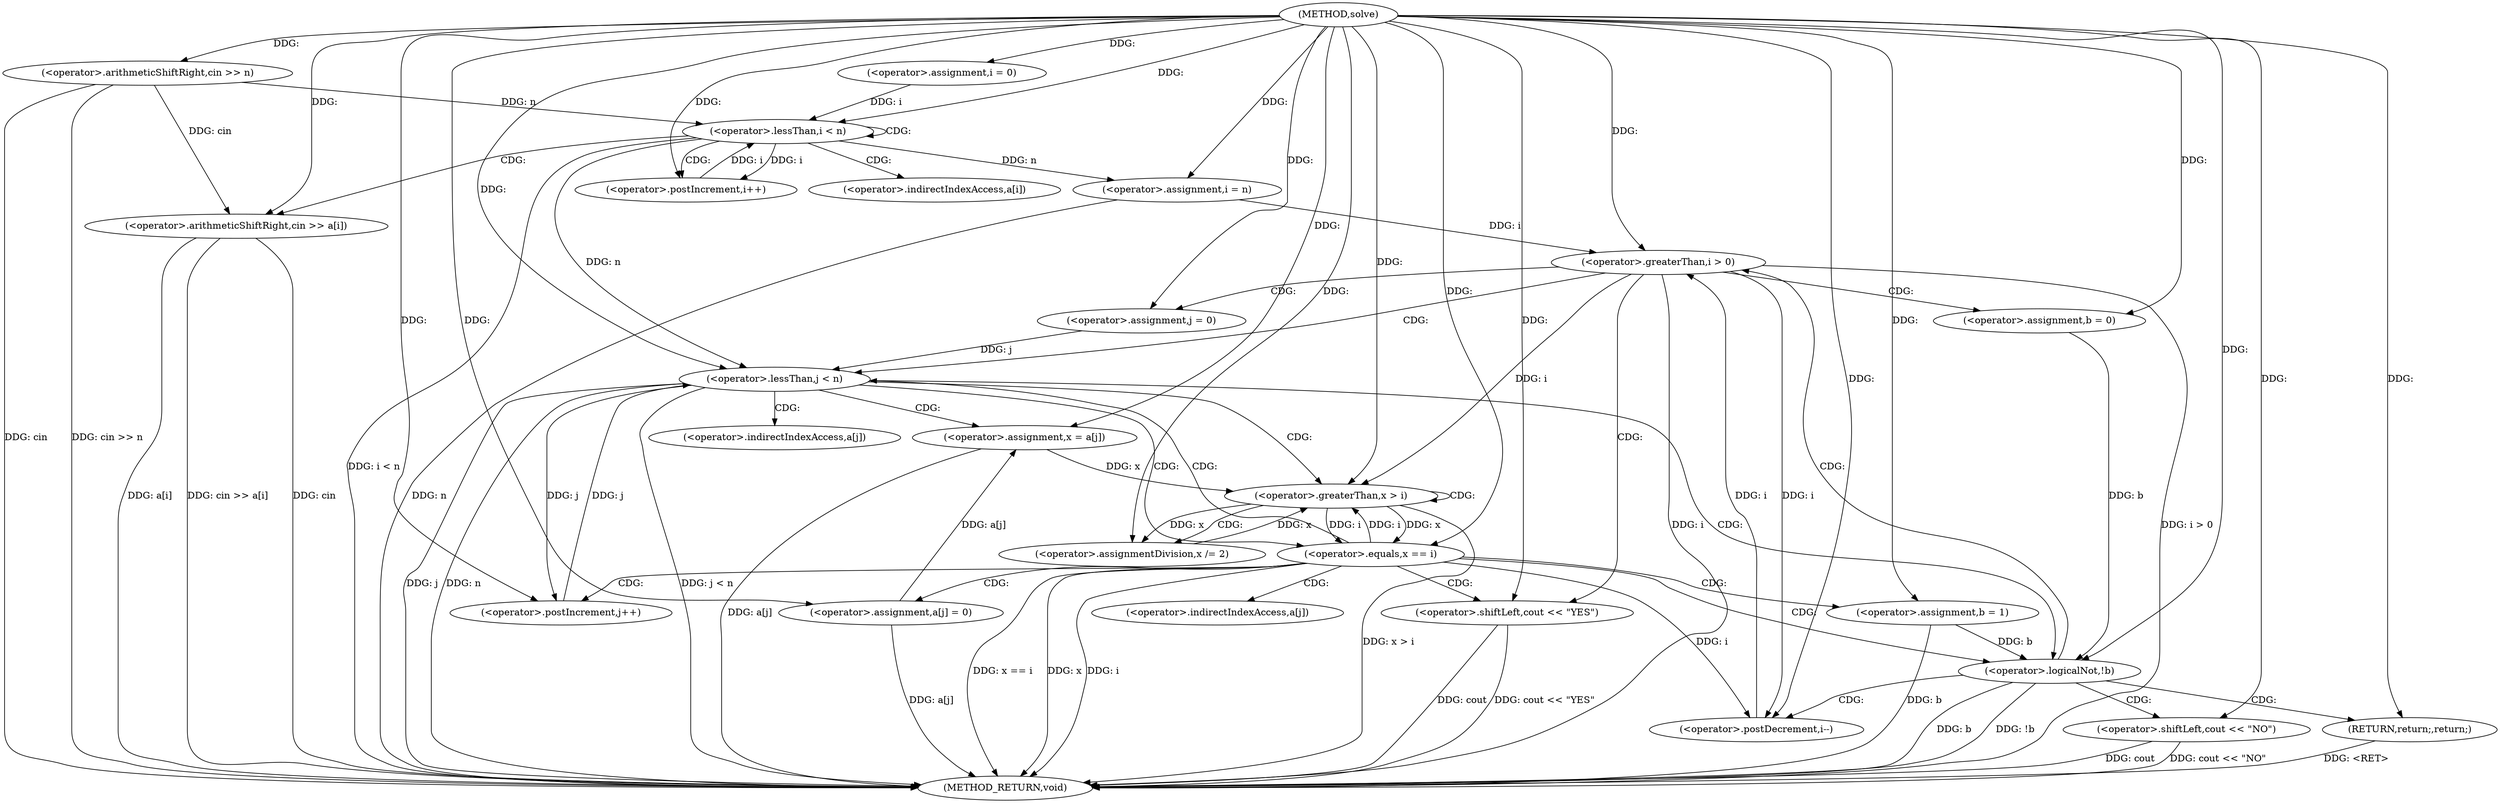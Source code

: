 digraph "solve" {  
"1000159" [label = "(METHOD,solve)" ]
"1000246" [label = "(METHOD_RETURN,void)" ]
"1000162" [label = "(<operator>.arithmeticShiftRight,cin >> n)" ]
"1000243" [label = "(<operator>.shiftLeft,cout << \"YES\")" ]
"1000168" [label = "(<operator>.assignment,i = 0)" ]
"1000171" [label = "(<operator>.lessThan,i < n)" ]
"1000174" [label = "(<operator>.postIncrement,i++)" ]
"1000184" [label = "(<operator>.assignment,i = n)" ]
"1000187" [label = "(<operator>.greaterThan,i > 0)" ]
"1000190" [label = "(<operator>.postDecrement,i--)" ]
"1000177" [label = "(<operator>.arithmeticShiftRight,cin >> a[i])" ]
"1000194" [label = "(<operator>.assignment,b = 0)" ]
"1000199" [label = "(<operator>.assignment,j = 0)" ]
"1000202" [label = "(<operator>.lessThan,j < n)" ]
"1000205" [label = "(<operator>.postIncrement,j++)" ]
"1000236" [label = "(<operator>.logicalNot,!b)" ]
"1000209" [label = "(<operator>.assignment,x = a[j])" ]
"1000239" [label = "(<operator>.shiftLeft,cout << \"NO\")" ]
"1000242" [label = "(RETURN,return;,return;)" ]
"1000215" [label = "(<operator>.greaterThan,x > i)" ]
"1000218" [label = "(<operator>.assignmentDivision,x /= 2)" ]
"1000222" [label = "(<operator>.equals,x == i)" ]
"1000226" [label = "(<operator>.assignment,b = 1)" ]
"1000229" [label = "(<operator>.assignment,a[j] = 0)" ]
"1000179" [label = "(<operator>.indirectIndexAccess,a[i])" ]
"1000211" [label = "(<operator>.indirectIndexAccess,a[j])" ]
"1000230" [label = "(<operator>.indirectIndexAccess,a[j])" ]
  "1000162" -> "1000246"  [ label = "DDG: cin"] 
  "1000162" -> "1000246"  [ label = "DDG: cin >> n"] 
  "1000171" -> "1000246"  [ label = "DDG: i < n"] 
  "1000184" -> "1000246"  [ label = "DDG: n"] 
  "1000187" -> "1000246"  [ label = "DDG: i"] 
  "1000187" -> "1000246"  [ label = "DDG: i > 0"] 
  "1000202" -> "1000246"  [ label = "DDG: j"] 
  "1000202" -> "1000246"  [ label = "DDG: n"] 
  "1000202" -> "1000246"  [ label = "DDG: j < n"] 
  "1000209" -> "1000246"  [ label = "DDG: a[j]"] 
  "1000215" -> "1000246"  [ label = "DDG: x > i"] 
  "1000222" -> "1000246"  [ label = "DDG: x"] 
  "1000222" -> "1000246"  [ label = "DDG: i"] 
  "1000222" -> "1000246"  [ label = "DDG: x == i"] 
  "1000226" -> "1000246"  [ label = "DDG: b"] 
  "1000229" -> "1000246"  [ label = "DDG: a[j]"] 
  "1000243" -> "1000246"  [ label = "DDG: cout"] 
  "1000243" -> "1000246"  [ label = "DDG: cout << \"YES\""] 
  "1000236" -> "1000246"  [ label = "DDG: b"] 
  "1000236" -> "1000246"  [ label = "DDG: !b"] 
  "1000239" -> "1000246"  [ label = "DDG: cout"] 
  "1000239" -> "1000246"  [ label = "DDG: cout << \"NO\""] 
  "1000177" -> "1000246"  [ label = "DDG: cin"] 
  "1000177" -> "1000246"  [ label = "DDG: a[i]"] 
  "1000177" -> "1000246"  [ label = "DDG: cin >> a[i]"] 
  "1000242" -> "1000246"  [ label = "DDG: <RET>"] 
  "1000159" -> "1000162"  [ label = "DDG: "] 
  "1000159" -> "1000168"  [ label = "DDG: "] 
  "1000171" -> "1000184"  [ label = "DDG: n"] 
  "1000159" -> "1000184"  [ label = "DDG: "] 
  "1000159" -> "1000243"  [ label = "DDG: "] 
  "1000168" -> "1000171"  [ label = "DDG: i"] 
  "1000174" -> "1000171"  [ label = "DDG: i"] 
  "1000159" -> "1000171"  [ label = "DDG: "] 
  "1000162" -> "1000171"  [ label = "DDG: n"] 
  "1000171" -> "1000174"  [ label = "DDG: i"] 
  "1000159" -> "1000174"  [ label = "DDG: "] 
  "1000184" -> "1000187"  [ label = "DDG: i"] 
  "1000190" -> "1000187"  [ label = "DDG: i"] 
  "1000159" -> "1000187"  [ label = "DDG: "] 
  "1000187" -> "1000190"  [ label = "DDG: i"] 
  "1000222" -> "1000190"  [ label = "DDG: i"] 
  "1000159" -> "1000190"  [ label = "DDG: "] 
  "1000159" -> "1000194"  [ label = "DDG: "] 
  "1000162" -> "1000177"  [ label = "DDG: cin"] 
  "1000159" -> "1000177"  [ label = "DDG: "] 
  "1000159" -> "1000199"  [ label = "DDG: "] 
  "1000199" -> "1000202"  [ label = "DDG: j"] 
  "1000205" -> "1000202"  [ label = "DDG: j"] 
  "1000159" -> "1000202"  [ label = "DDG: "] 
  "1000171" -> "1000202"  [ label = "DDG: n"] 
  "1000202" -> "1000205"  [ label = "DDG: j"] 
  "1000159" -> "1000205"  [ label = "DDG: "] 
  "1000229" -> "1000209"  [ label = "DDG: a[j]"] 
  "1000194" -> "1000236"  [ label = "DDG: b"] 
  "1000226" -> "1000236"  [ label = "DDG: b"] 
  "1000159" -> "1000236"  [ label = "DDG: "] 
  "1000159" -> "1000242"  [ label = "DDG: "] 
  "1000159" -> "1000209"  [ label = "DDG: "] 
  "1000159" -> "1000218"  [ label = "DDG: "] 
  "1000159" -> "1000239"  [ label = "DDG: "] 
  "1000209" -> "1000215"  [ label = "DDG: x"] 
  "1000218" -> "1000215"  [ label = "DDG: x"] 
  "1000159" -> "1000215"  [ label = "DDG: "] 
  "1000187" -> "1000215"  [ label = "DDG: i"] 
  "1000222" -> "1000215"  [ label = "DDG: i"] 
  "1000215" -> "1000218"  [ label = "DDG: x"] 
  "1000215" -> "1000222"  [ label = "DDG: x"] 
  "1000159" -> "1000222"  [ label = "DDG: "] 
  "1000215" -> "1000222"  [ label = "DDG: i"] 
  "1000159" -> "1000226"  [ label = "DDG: "] 
  "1000159" -> "1000229"  [ label = "DDG: "] 
  "1000171" -> "1000174"  [ label = "CDG: "] 
  "1000171" -> "1000171"  [ label = "CDG: "] 
  "1000171" -> "1000179"  [ label = "CDG: "] 
  "1000171" -> "1000177"  [ label = "CDG: "] 
  "1000187" -> "1000199"  [ label = "CDG: "] 
  "1000187" -> "1000243"  [ label = "CDG: "] 
  "1000187" -> "1000202"  [ label = "CDG: "] 
  "1000187" -> "1000194"  [ label = "CDG: "] 
  "1000202" -> "1000211"  [ label = "CDG: "] 
  "1000202" -> "1000215"  [ label = "CDG: "] 
  "1000202" -> "1000236"  [ label = "CDG: "] 
  "1000202" -> "1000222"  [ label = "CDG: "] 
  "1000202" -> "1000209"  [ label = "CDG: "] 
  "1000236" -> "1000239"  [ label = "CDG: "] 
  "1000236" -> "1000242"  [ label = "CDG: "] 
  "1000236" -> "1000190"  [ label = "CDG: "] 
  "1000236" -> "1000187"  [ label = "CDG: "] 
  "1000215" -> "1000215"  [ label = "CDG: "] 
  "1000215" -> "1000218"  [ label = "CDG: "] 
  "1000222" -> "1000229"  [ label = "CDG: "] 
  "1000222" -> "1000230"  [ label = "CDG: "] 
  "1000222" -> "1000205"  [ label = "CDG: "] 
  "1000222" -> "1000202"  [ label = "CDG: "] 
  "1000222" -> "1000226"  [ label = "CDG: "] 
  "1000222" -> "1000243"  [ label = "CDG: "] 
  "1000222" -> "1000236"  [ label = "CDG: "] 
}
